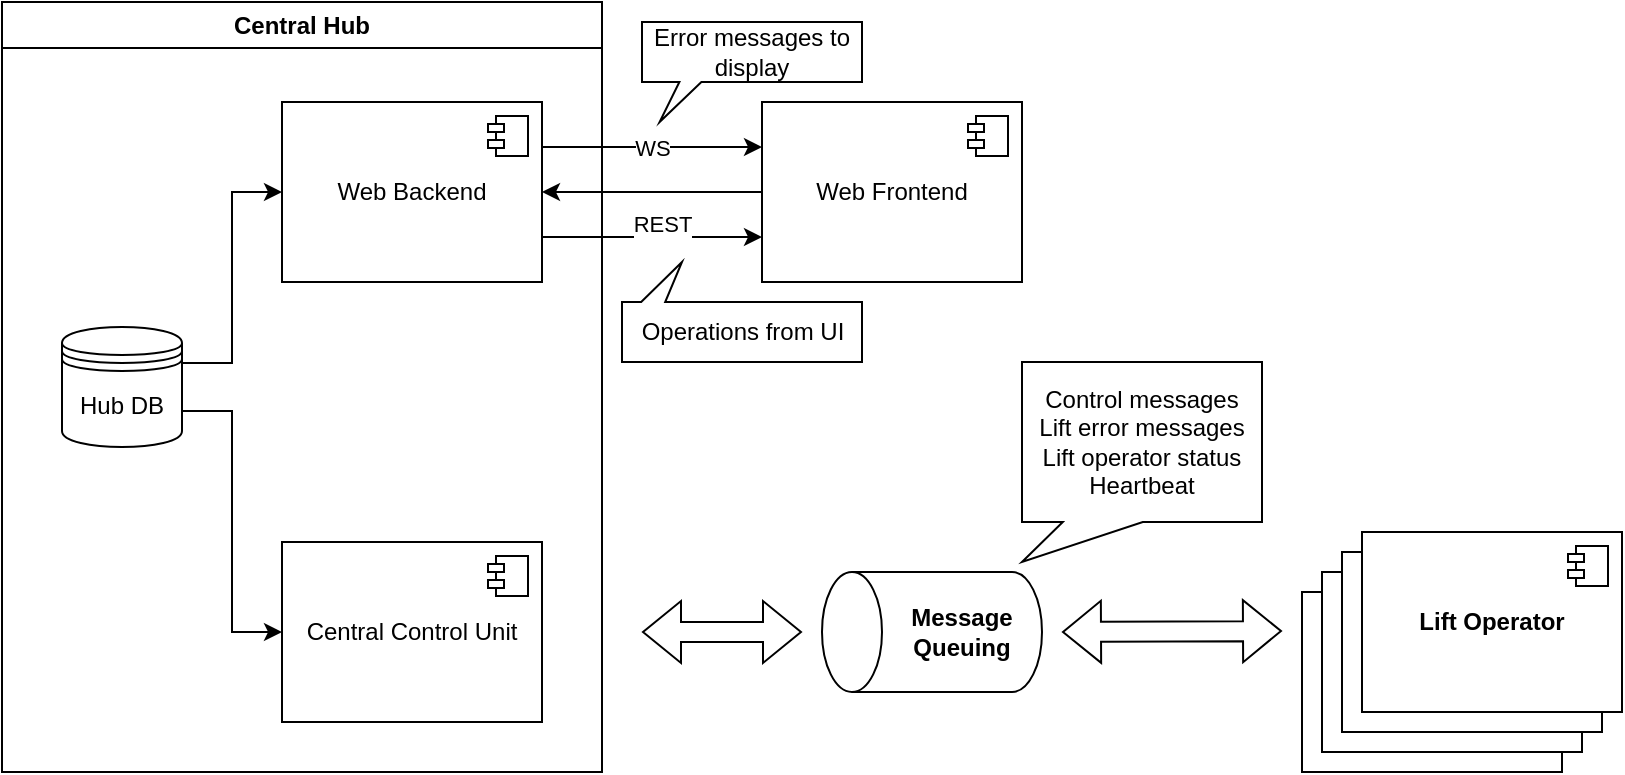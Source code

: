 <mxfile version="22.1.4" type="device">
  <diagram name="Page-1" id="emTHB_59putQoY60RVXt">
    <mxGraphModel dx="2508" dy="893" grid="1" gridSize="10" guides="1" tooltips="1" connect="1" arrows="1" fold="1" page="1" pageScale="1" pageWidth="850" pageHeight="1100" math="0" shadow="0">
      <root>
        <mxCell id="0" />
        <mxCell id="1" parent="0" />
        <mxCell id="O1c68fL4nk2ieSyrmUxd-2" value="&lt;b&gt;Lift Operator&lt;br&gt;&lt;/b&gt;" style="html=1;dropTarget=0;whiteSpace=wrap;" parent="1" vertex="1">
          <mxGeometry x="630" y="535" width="130" height="90" as="geometry" />
        </mxCell>
        <mxCell id="O1c68fL4nk2ieSyrmUxd-3" value="" style="shape=module;jettyWidth=8;jettyHeight=4;" parent="O1c68fL4nk2ieSyrmUxd-2" vertex="1">
          <mxGeometry x="1" width="20" height="20" relative="1" as="geometry">
            <mxPoint x="-27" y="7" as="offset" />
          </mxGeometry>
        </mxCell>
        <mxCell id="O1c68fL4nk2ieSyrmUxd-4" value="&lt;b&gt;Lift Operator&lt;br&gt;&lt;/b&gt;" style="html=1;dropTarget=0;whiteSpace=wrap;" parent="1" vertex="1">
          <mxGeometry x="640" y="525" width="130" height="90" as="geometry" />
        </mxCell>
        <mxCell id="O1c68fL4nk2ieSyrmUxd-5" value="" style="shape=module;jettyWidth=8;jettyHeight=4;" parent="O1c68fL4nk2ieSyrmUxd-4" vertex="1">
          <mxGeometry x="1" width="20" height="20" relative="1" as="geometry">
            <mxPoint x="-27" y="7" as="offset" />
          </mxGeometry>
        </mxCell>
        <mxCell id="O1c68fL4nk2ieSyrmUxd-6" value="&lt;b&gt;Lift Operator&lt;br&gt;&lt;/b&gt;" style="html=1;dropTarget=0;whiteSpace=wrap;" parent="1" vertex="1">
          <mxGeometry x="650" y="515" width="130" height="90" as="geometry" />
        </mxCell>
        <mxCell id="O1c68fL4nk2ieSyrmUxd-7" value="" style="shape=module;jettyWidth=8;jettyHeight=4;" parent="O1c68fL4nk2ieSyrmUxd-6" vertex="1">
          <mxGeometry x="1" width="20" height="20" relative="1" as="geometry">
            <mxPoint x="-27" y="7" as="offset" />
          </mxGeometry>
        </mxCell>
        <mxCell id="O1c68fL4nk2ieSyrmUxd-8" value="&lt;b&gt;Lift Operator&lt;br&gt;&lt;/b&gt;" style="html=1;dropTarget=0;whiteSpace=wrap;" parent="1" vertex="1">
          <mxGeometry x="660" y="505" width="130" height="90" as="geometry" />
        </mxCell>
        <mxCell id="O1c68fL4nk2ieSyrmUxd-9" value="" style="shape=module;jettyWidth=8;jettyHeight=4;" parent="O1c68fL4nk2ieSyrmUxd-8" vertex="1">
          <mxGeometry x="1" width="20" height="20" relative="1" as="geometry">
            <mxPoint x="-27" y="7" as="offset" />
          </mxGeometry>
        </mxCell>
        <mxCell id="O1c68fL4nk2ieSyrmUxd-13" value="" style="shape=cylinder3;whiteSpace=wrap;html=1;boundedLbl=1;backgroundOutline=1;size=15;rotation=-90;" parent="1" vertex="1">
          <mxGeometry x="415" y="500" width="60" height="110" as="geometry" />
        </mxCell>
        <mxCell id="O1c68fL4nk2ieSyrmUxd-15" value="" style="shape=flexArrow;endArrow=classic;startArrow=classic;html=1;rounded=0;" parent="1" edge="1">
          <mxGeometry width="100" height="100" relative="1" as="geometry">
            <mxPoint x="510" y="555" as="sourcePoint" />
            <mxPoint x="620" y="554.5" as="targetPoint" />
          </mxGeometry>
        </mxCell>
        <mxCell id="O1c68fL4nk2ieSyrmUxd-16" value="" style="shape=flexArrow;endArrow=classic;startArrow=classic;html=1;rounded=0;" parent="1" edge="1">
          <mxGeometry width="100" height="100" relative="1" as="geometry">
            <mxPoint x="300" y="555" as="sourcePoint" />
            <mxPoint x="380" y="555" as="targetPoint" />
          </mxGeometry>
        </mxCell>
        <mxCell id="O1c68fL4nk2ieSyrmUxd-17" value="&lt;b&gt;Message Queuing&lt;br&gt;&lt;/b&gt;" style="text;html=1;strokeColor=none;fillColor=none;align=center;verticalAlign=middle;whiteSpace=wrap;rounded=0;" parent="1" vertex="1">
          <mxGeometry x="425" y="540" width="70" height="30" as="geometry" />
        </mxCell>
        <mxCell id="O1c68fL4nk2ieSyrmUxd-25" value="&lt;div&gt;Control messages&lt;/div&gt;&lt;div&gt;Lift error messages&lt;/div&gt;&lt;div&gt;Lift operator status&lt;br&gt;&lt;/div&gt;&lt;div&gt;Heartbeat&lt;br&gt;&lt;/div&gt;" style="shape=callout;whiteSpace=wrap;html=1;perimeter=calloutPerimeter;position2=0;base=40;size=20;position=0.17;" parent="1" vertex="1">
          <mxGeometry x="490" y="420" width="120" height="100" as="geometry" />
        </mxCell>
        <mxCell id="bZJDWZOi0hgTGAwzIZeh-9" style="edgeStyle=orthogonalEdgeStyle;rounded=0;orthogonalLoop=1;jettySize=auto;html=1;exitX=0;exitY=0.5;exitDx=0;exitDy=0;" parent="1" source="O1c68fL4nk2ieSyrmUxd-28" target="bZJDWZOi0hgTGAwzIZeh-1" edge="1">
          <mxGeometry relative="1" as="geometry" />
        </mxCell>
        <mxCell id="O1c68fL4nk2ieSyrmUxd-28" value="Web Frontend" style="html=1;dropTarget=0;whiteSpace=wrap;" parent="1" vertex="1">
          <mxGeometry x="360" y="290" width="130" height="90" as="geometry" />
        </mxCell>
        <mxCell id="O1c68fL4nk2ieSyrmUxd-29" value="" style="shape=module;jettyWidth=8;jettyHeight=4;" parent="O1c68fL4nk2ieSyrmUxd-28" vertex="1">
          <mxGeometry x="1" width="20" height="20" relative="1" as="geometry">
            <mxPoint x="-27" y="7" as="offset" />
          </mxGeometry>
        </mxCell>
        <mxCell id="bZJDWZOi0hgTGAwzIZeh-6" value="Central Hub" style="swimlane;whiteSpace=wrap;html=1;" parent="1" vertex="1">
          <mxGeometry x="-20" y="240" width="300" height="385" as="geometry" />
        </mxCell>
        <mxCell id="bZJDWZOi0hgTGAwzIZeh-1" value="Web Backend" style="html=1;dropTarget=0;whiteSpace=wrap;" parent="bZJDWZOi0hgTGAwzIZeh-6" vertex="1">
          <mxGeometry x="140" y="50" width="130" height="90" as="geometry" />
        </mxCell>
        <mxCell id="bZJDWZOi0hgTGAwzIZeh-2" value="" style="shape=module;jettyWidth=8;jettyHeight=4;" parent="bZJDWZOi0hgTGAwzIZeh-1" vertex="1">
          <mxGeometry x="1" width="20" height="20" relative="1" as="geometry">
            <mxPoint x="-27" y="7" as="offset" />
          </mxGeometry>
        </mxCell>
        <mxCell id="O1c68fL4nk2ieSyrmUxd-38" value="Hub DB" style="shape=datastore;whiteSpace=wrap;html=1;" parent="bZJDWZOi0hgTGAwzIZeh-6" vertex="1">
          <mxGeometry x="30" y="162.5" width="60" height="60" as="geometry" />
        </mxCell>
        <mxCell id="bZJDWZOi0hgTGAwzIZeh-5" style="edgeStyle=orthogonalEdgeStyle;rounded=0;orthogonalLoop=1;jettySize=auto;html=1;exitX=1;exitY=0.3;exitDx=0;exitDy=0;entryX=0;entryY=0.5;entryDx=0;entryDy=0;" parent="bZJDWZOi0hgTGAwzIZeh-6" source="O1c68fL4nk2ieSyrmUxd-38" target="bZJDWZOi0hgTGAwzIZeh-1" edge="1">
          <mxGeometry relative="1" as="geometry" />
        </mxCell>
        <mxCell id="O1c68fL4nk2ieSyrmUxd-10" value="Central Control Unit" style="html=1;dropTarget=0;whiteSpace=wrap;" parent="bZJDWZOi0hgTGAwzIZeh-6" vertex="1">
          <mxGeometry x="140" y="270" width="130" height="90" as="geometry" />
        </mxCell>
        <mxCell id="O1c68fL4nk2ieSyrmUxd-11" value="" style="shape=module;jettyWidth=8;jettyHeight=4;" parent="O1c68fL4nk2ieSyrmUxd-10" vertex="1">
          <mxGeometry x="1" width="20" height="20" relative="1" as="geometry">
            <mxPoint x="-27" y="7" as="offset" />
          </mxGeometry>
        </mxCell>
        <mxCell id="bZJDWZOi0hgTGAwzIZeh-4" style="edgeStyle=orthogonalEdgeStyle;rounded=0;orthogonalLoop=1;jettySize=auto;html=1;exitX=1;exitY=0.7;exitDx=0;exitDy=0;entryX=0;entryY=0.5;entryDx=0;entryDy=0;" parent="bZJDWZOi0hgTGAwzIZeh-6" source="O1c68fL4nk2ieSyrmUxd-38" target="O1c68fL4nk2ieSyrmUxd-10" edge="1">
          <mxGeometry relative="1" as="geometry" />
        </mxCell>
        <mxCell id="bZJDWZOi0hgTGAwzIZeh-7" value="WS" style="endArrow=classic;html=1;rounded=0;entryX=0;entryY=0.25;entryDx=0;entryDy=0;exitX=1;exitY=0.25;exitDx=0;exitDy=0;" parent="1" source="bZJDWZOi0hgTGAwzIZeh-1" target="O1c68fL4nk2ieSyrmUxd-28" edge="1">
          <mxGeometry width="50" height="50" relative="1" as="geometry">
            <mxPoint x="30" y="450" as="sourcePoint" />
            <mxPoint x="80" y="400" as="targetPoint" />
          </mxGeometry>
        </mxCell>
        <mxCell id="bZJDWZOi0hgTGAwzIZeh-10" value="REST" style="edgeStyle=orthogonalEdgeStyle;rounded=0;orthogonalLoop=1;jettySize=auto;html=1;exitX=1;exitY=0.75;exitDx=0;exitDy=0;entryX=0;entryY=0.75;entryDx=0;entryDy=0;" parent="1" source="bZJDWZOi0hgTGAwzIZeh-1" target="O1c68fL4nk2ieSyrmUxd-28" edge="1">
          <mxGeometry x="0.091" y="7" relative="1" as="geometry">
            <mxPoint as="offset" />
          </mxGeometry>
        </mxCell>
        <mxCell id="bZJDWZOi0hgTGAwzIZeh-11" value="Error messages to display" style="shape=callout;whiteSpace=wrap;html=1;perimeter=calloutPerimeter;position2=0.08;base=11;size=20;position=0.17;" parent="1" vertex="1">
          <mxGeometry x="300" y="250" width="110" height="50" as="geometry" />
        </mxCell>
        <mxCell id="bZJDWZOi0hgTGAwzIZeh-13" value="" style="shape=callout;whiteSpace=wrap;html=1;perimeter=calloutPerimeter;position2=0.75;base=12;size=20;position=0.82;rotation=-180;" parent="1" vertex="1">
          <mxGeometry x="290" y="370" width="120" height="50" as="geometry" />
        </mxCell>
        <mxCell id="bZJDWZOi0hgTGAwzIZeh-14" value="Operations from UI" style="text;html=1;align=center;verticalAlign=middle;resizable=0;points=[];autosize=1;strokeColor=none;fillColor=none;" parent="1" vertex="1">
          <mxGeometry x="290" y="390" width="120" height="30" as="geometry" />
        </mxCell>
      </root>
    </mxGraphModel>
  </diagram>
</mxfile>
